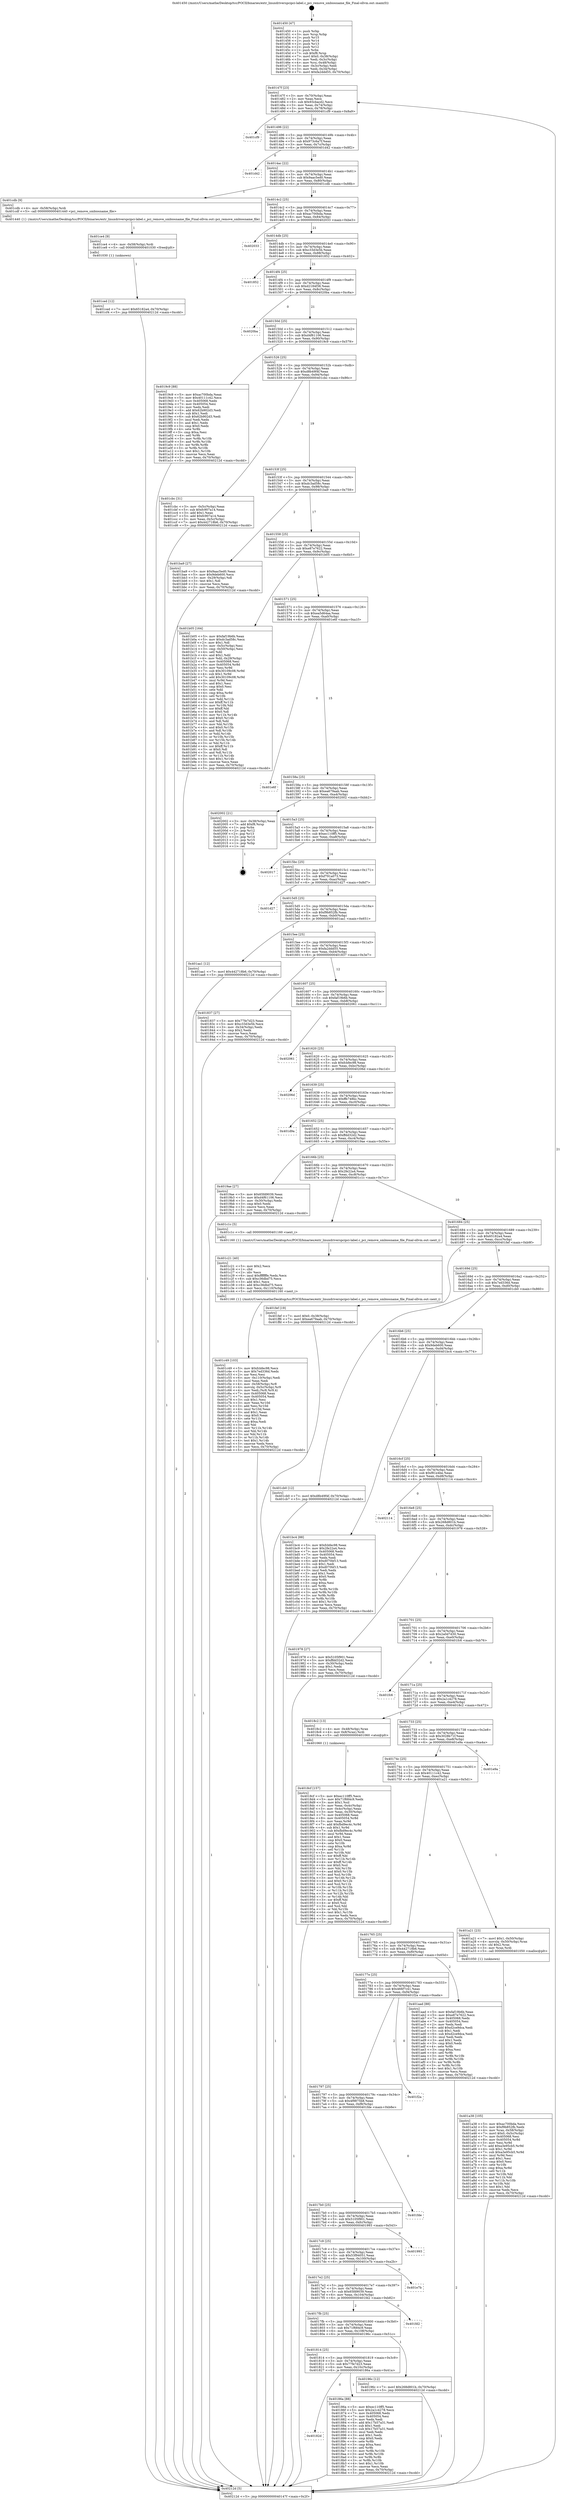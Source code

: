 digraph "0x401450" {
  label = "0x401450 (/mnt/c/Users/mathe/Desktop/tcc/POCII/binaries/extr_linuxdriverspcipci-label.c_pci_remove_smbiosname_file_Final-ollvm.out::main(0))"
  labelloc = "t"
  node[shape=record]

  Entry [label="",width=0.3,height=0.3,shape=circle,fillcolor=black,style=filled]
  "0x40147f" [label="{
     0x40147f [23]\l
     | [instrs]\l
     &nbsp;&nbsp;0x40147f \<+3\>: mov -0x70(%rbp),%eax\l
     &nbsp;&nbsp;0x401482 \<+2\>: mov %eax,%ecx\l
     &nbsp;&nbsp;0x401484 \<+6\>: sub $0x93cbacd2,%ecx\l
     &nbsp;&nbsp;0x40148a \<+3\>: mov %eax,-0x74(%rbp)\l
     &nbsp;&nbsp;0x40148d \<+3\>: mov %ecx,-0x78(%rbp)\l
     &nbsp;&nbsp;0x401490 \<+6\>: je 0000000000401cf9 \<main+0x8a9\>\l
  }"]
  "0x401cf9" [label="{
     0x401cf9\l
  }", style=dashed]
  "0x401496" [label="{
     0x401496 [22]\l
     | [instrs]\l
     &nbsp;&nbsp;0x401496 \<+5\>: jmp 000000000040149b \<main+0x4b\>\l
     &nbsp;&nbsp;0x40149b \<+3\>: mov -0x74(%rbp),%eax\l
     &nbsp;&nbsp;0x40149e \<+5\>: sub $0x973c6a7f,%eax\l
     &nbsp;&nbsp;0x4014a3 \<+3\>: mov %eax,-0x7c(%rbp)\l
     &nbsp;&nbsp;0x4014a6 \<+6\>: je 0000000000401d42 \<main+0x8f2\>\l
  }"]
  Exit [label="",width=0.3,height=0.3,shape=circle,fillcolor=black,style=filled,peripheries=2]
  "0x401d42" [label="{
     0x401d42\l
  }", style=dashed]
  "0x4014ac" [label="{
     0x4014ac [22]\l
     | [instrs]\l
     &nbsp;&nbsp;0x4014ac \<+5\>: jmp 00000000004014b1 \<main+0x61\>\l
     &nbsp;&nbsp;0x4014b1 \<+3\>: mov -0x74(%rbp),%eax\l
     &nbsp;&nbsp;0x4014b4 \<+5\>: sub $0x9aac5ed0,%eax\l
     &nbsp;&nbsp;0x4014b9 \<+3\>: mov %eax,-0x80(%rbp)\l
     &nbsp;&nbsp;0x4014bc \<+6\>: je 0000000000401cdb \<main+0x88b\>\l
  }"]
  "0x401ced" [label="{
     0x401ced [12]\l
     | [instrs]\l
     &nbsp;&nbsp;0x401ced \<+7\>: movl $0x65182a4,-0x70(%rbp)\l
     &nbsp;&nbsp;0x401cf4 \<+5\>: jmp 000000000040212d \<main+0xcdd\>\l
  }"]
  "0x401cdb" [label="{
     0x401cdb [9]\l
     | [instrs]\l
     &nbsp;&nbsp;0x401cdb \<+4\>: mov -0x58(%rbp),%rdi\l
     &nbsp;&nbsp;0x401cdf \<+5\>: call 0000000000401440 \<pci_remove_smbiosname_file\>\l
     | [calls]\l
     &nbsp;&nbsp;0x401440 \{1\} (/mnt/c/Users/mathe/Desktop/tcc/POCII/binaries/extr_linuxdriverspcipci-label.c_pci_remove_smbiosname_file_Final-ollvm.out::pci_remove_smbiosname_file)\l
  }"]
  "0x4014c2" [label="{
     0x4014c2 [25]\l
     | [instrs]\l
     &nbsp;&nbsp;0x4014c2 \<+5\>: jmp 00000000004014c7 \<main+0x77\>\l
     &nbsp;&nbsp;0x4014c7 \<+3\>: mov -0x74(%rbp),%eax\l
     &nbsp;&nbsp;0x4014ca \<+5\>: sub $0xac700bda,%eax\l
     &nbsp;&nbsp;0x4014cf \<+6\>: mov %eax,-0x84(%rbp)\l
     &nbsp;&nbsp;0x4014d5 \<+6\>: je 0000000000402033 \<main+0xbe3\>\l
  }"]
  "0x401ce4" [label="{
     0x401ce4 [9]\l
     | [instrs]\l
     &nbsp;&nbsp;0x401ce4 \<+4\>: mov -0x58(%rbp),%rdi\l
     &nbsp;&nbsp;0x401ce8 \<+5\>: call 0000000000401030 \<free@plt\>\l
     | [calls]\l
     &nbsp;&nbsp;0x401030 \{1\} (unknown)\l
  }"]
  "0x402033" [label="{
     0x402033\l
  }", style=dashed]
  "0x4014db" [label="{
     0x4014db [25]\l
     | [instrs]\l
     &nbsp;&nbsp;0x4014db \<+5\>: jmp 00000000004014e0 \<main+0x90\>\l
     &nbsp;&nbsp;0x4014e0 \<+3\>: mov -0x74(%rbp),%eax\l
     &nbsp;&nbsp;0x4014e3 \<+5\>: sub $0xc33d3e5b,%eax\l
     &nbsp;&nbsp;0x4014e8 \<+6\>: mov %eax,-0x88(%rbp)\l
     &nbsp;&nbsp;0x4014ee \<+6\>: je 0000000000401852 \<main+0x402\>\l
  }"]
  "0x401c49" [label="{
     0x401c49 [103]\l
     | [instrs]\l
     &nbsp;&nbsp;0x401c49 \<+5\>: mov $0xfcbfec98,%ecx\l
     &nbsp;&nbsp;0x401c4e \<+5\>: mov $0x7ed336d,%edx\l
     &nbsp;&nbsp;0x401c53 \<+2\>: xor %esi,%esi\l
     &nbsp;&nbsp;0x401c55 \<+6\>: mov -0x110(%rbp),%edi\l
     &nbsp;&nbsp;0x401c5b \<+3\>: imul %eax,%edi\l
     &nbsp;&nbsp;0x401c5e \<+4\>: mov -0x58(%rbp),%r8\l
     &nbsp;&nbsp;0x401c62 \<+4\>: movslq -0x5c(%rbp),%r9\l
     &nbsp;&nbsp;0x401c66 \<+4\>: mov %edi,(%r8,%r9,4)\l
     &nbsp;&nbsp;0x401c6a \<+7\>: mov 0x405068,%eax\l
     &nbsp;&nbsp;0x401c71 \<+7\>: mov 0x405054,%edi\l
     &nbsp;&nbsp;0x401c78 \<+3\>: sub $0x1,%esi\l
     &nbsp;&nbsp;0x401c7b \<+3\>: mov %eax,%r10d\l
     &nbsp;&nbsp;0x401c7e \<+3\>: add %esi,%r10d\l
     &nbsp;&nbsp;0x401c81 \<+4\>: imul %r10d,%eax\l
     &nbsp;&nbsp;0x401c85 \<+3\>: and $0x1,%eax\l
     &nbsp;&nbsp;0x401c88 \<+3\>: cmp $0x0,%eax\l
     &nbsp;&nbsp;0x401c8b \<+4\>: sete %r11b\l
     &nbsp;&nbsp;0x401c8f \<+3\>: cmp $0xa,%edi\l
     &nbsp;&nbsp;0x401c92 \<+3\>: setl %bl\l
     &nbsp;&nbsp;0x401c95 \<+3\>: mov %r11b,%r14b\l
     &nbsp;&nbsp;0x401c98 \<+3\>: and %bl,%r14b\l
     &nbsp;&nbsp;0x401c9b \<+3\>: xor %bl,%r11b\l
     &nbsp;&nbsp;0x401c9e \<+3\>: or %r11b,%r14b\l
     &nbsp;&nbsp;0x401ca1 \<+4\>: test $0x1,%r14b\l
     &nbsp;&nbsp;0x401ca5 \<+3\>: cmovne %edx,%ecx\l
     &nbsp;&nbsp;0x401ca8 \<+3\>: mov %ecx,-0x70(%rbp)\l
     &nbsp;&nbsp;0x401cab \<+5\>: jmp 000000000040212d \<main+0xcdd\>\l
  }"]
  "0x401852" [label="{
     0x401852\l
  }", style=dashed]
  "0x4014f4" [label="{
     0x4014f4 [25]\l
     | [instrs]\l
     &nbsp;&nbsp;0x4014f4 \<+5\>: jmp 00000000004014f9 \<main+0xa9\>\l
     &nbsp;&nbsp;0x4014f9 \<+3\>: mov -0x74(%rbp),%eax\l
     &nbsp;&nbsp;0x4014fc \<+5\>: sub $0xd2184f38,%eax\l
     &nbsp;&nbsp;0x401501 \<+6\>: mov %eax,-0x8c(%rbp)\l
     &nbsp;&nbsp;0x401507 \<+6\>: je 00000000004020ba \<main+0xc6a\>\l
  }"]
  "0x401c21" [label="{
     0x401c21 [40]\l
     | [instrs]\l
     &nbsp;&nbsp;0x401c21 \<+5\>: mov $0x2,%ecx\l
     &nbsp;&nbsp;0x401c26 \<+1\>: cltd\l
     &nbsp;&nbsp;0x401c27 \<+2\>: idiv %ecx\l
     &nbsp;&nbsp;0x401c29 \<+6\>: imul $0xfffffffe,%edx,%ecx\l
     &nbsp;&nbsp;0x401c2f \<+6\>: sub $0xc36dbd75,%ecx\l
     &nbsp;&nbsp;0x401c35 \<+3\>: add $0x1,%ecx\l
     &nbsp;&nbsp;0x401c38 \<+6\>: add $0xc36dbd75,%ecx\l
     &nbsp;&nbsp;0x401c3e \<+6\>: mov %ecx,-0x110(%rbp)\l
     &nbsp;&nbsp;0x401c44 \<+5\>: call 0000000000401160 \<next_i\>\l
     | [calls]\l
     &nbsp;&nbsp;0x401160 \{1\} (/mnt/c/Users/mathe/Desktop/tcc/POCII/binaries/extr_linuxdriverspcipci-label.c_pci_remove_smbiosname_file_Final-ollvm.out::next_i)\l
  }"]
  "0x4020ba" [label="{
     0x4020ba\l
  }", style=dashed]
  "0x40150d" [label="{
     0x40150d [25]\l
     | [instrs]\l
     &nbsp;&nbsp;0x40150d \<+5\>: jmp 0000000000401512 \<main+0xc2\>\l
     &nbsp;&nbsp;0x401512 \<+3\>: mov -0x74(%rbp),%eax\l
     &nbsp;&nbsp;0x401515 \<+5\>: sub $0xd4f61106,%eax\l
     &nbsp;&nbsp;0x40151a \<+6\>: mov %eax,-0x90(%rbp)\l
     &nbsp;&nbsp;0x401520 \<+6\>: je 00000000004019c9 \<main+0x579\>\l
  }"]
  "0x401a38" [label="{
     0x401a38 [105]\l
     | [instrs]\l
     &nbsp;&nbsp;0x401a38 \<+5\>: mov $0xac700bda,%ecx\l
     &nbsp;&nbsp;0x401a3d \<+5\>: mov $0xf9b852fb,%edx\l
     &nbsp;&nbsp;0x401a42 \<+4\>: mov %rax,-0x58(%rbp)\l
     &nbsp;&nbsp;0x401a46 \<+7\>: movl $0x0,-0x5c(%rbp)\l
     &nbsp;&nbsp;0x401a4d \<+7\>: mov 0x405068,%esi\l
     &nbsp;&nbsp;0x401a54 \<+8\>: mov 0x405054,%r8d\l
     &nbsp;&nbsp;0x401a5c \<+3\>: mov %esi,%r9d\l
     &nbsp;&nbsp;0x401a5f \<+7\>: add $0xa3e95cb5,%r9d\l
     &nbsp;&nbsp;0x401a66 \<+4\>: sub $0x1,%r9d\l
     &nbsp;&nbsp;0x401a6a \<+7\>: sub $0xa3e95cb5,%r9d\l
     &nbsp;&nbsp;0x401a71 \<+4\>: imul %r9d,%esi\l
     &nbsp;&nbsp;0x401a75 \<+3\>: and $0x1,%esi\l
     &nbsp;&nbsp;0x401a78 \<+3\>: cmp $0x0,%esi\l
     &nbsp;&nbsp;0x401a7b \<+4\>: sete %r10b\l
     &nbsp;&nbsp;0x401a7f \<+4\>: cmp $0xa,%r8d\l
     &nbsp;&nbsp;0x401a83 \<+4\>: setl %r11b\l
     &nbsp;&nbsp;0x401a87 \<+3\>: mov %r10b,%bl\l
     &nbsp;&nbsp;0x401a8a \<+3\>: and %r11b,%bl\l
     &nbsp;&nbsp;0x401a8d \<+3\>: xor %r11b,%r10b\l
     &nbsp;&nbsp;0x401a90 \<+3\>: or %r10b,%bl\l
     &nbsp;&nbsp;0x401a93 \<+3\>: test $0x1,%bl\l
     &nbsp;&nbsp;0x401a96 \<+3\>: cmovne %edx,%ecx\l
     &nbsp;&nbsp;0x401a99 \<+3\>: mov %ecx,-0x70(%rbp)\l
     &nbsp;&nbsp;0x401a9c \<+5\>: jmp 000000000040212d \<main+0xcdd\>\l
  }"]
  "0x4019c9" [label="{
     0x4019c9 [88]\l
     | [instrs]\l
     &nbsp;&nbsp;0x4019c9 \<+5\>: mov $0xac700bda,%eax\l
     &nbsp;&nbsp;0x4019ce \<+5\>: mov $0x40111c42,%ecx\l
     &nbsp;&nbsp;0x4019d3 \<+7\>: mov 0x405068,%edx\l
     &nbsp;&nbsp;0x4019da \<+7\>: mov 0x405054,%esi\l
     &nbsp;&nbsp;0x4019e1 \<+2\>: mov %edx,%edi\l
     &nbsp;&nbsp;0x4019e3 \<+6\>: add $0x62b902d3,%edi\l
     &nbsp;&nbsp;0x4019e9 \<+3\>: sub $0x1,%edi\l
     &nbsp;&nbsp;0x4019ec \<+6\>: sub $0x62b902d3,%edi\l
     &nbsp;&nbsp;0x4019f2 \<+3\>: imul %edi,%edx\l
     &nbsp;&nbsp;0x4019f5 \<+3\>: and $0x1,%edx\l
     &nbsp;&nbsp;0x4019f8 \<+3\>: cmp $0x0,%edx\l
     &nbsp;&nbsp;0x4019fb \<+4\>: sete %r8b\l
     &nbsp;&nbsp;0x4019ff \<+3\>: cmp $0xa,%esi\l
     &nbsp;&nbsp;0x401a02 \<+4\>: setl %r9b\l
     &nbsp;&nbsp;0x401a06 \<+3\>: mov %r8b,%r10b\l
     &nbsp;&nbsp;0x401a09 \<+3\>: and %r9b,%r10b\l
     &nbsp;&nbsp;0x401a0c \<+3\>: xor %r9b,%r8b\l
     &nbsp;&nbsp;0x401a0f \<+3\>: or %r8b,%r10b\l
     &nbsp;&nbsp;0x401a12 \<+4\>: test $0x1,%r10b\l
     &nbsp;&nbsp;0x401a16 \<+3\>: cmovne %ecx,%eax\l
     &nbsp;&nbsp;0x401a19 \<+3\>: mov %eax,-0x70(%rbp)\l
     &nbsp;&nbsp;0x401a1c \<+5\>: jmp 000000000040212d \<main+0xcdd\>\l
  }"]
  "0x401526" [label="{
     0x401526 [25]\l
     | [instrs]\l
     &nbsp;&nbsp;0x401526 \<+5\>: jmp 000000000040152b \<main+0xdb\>\l
     &nbsp;&nbsp;0x40152b \<+3\>: mov -0x74(%rbp),%eax\l
     &nbsp;&nbsp;0x40152e \<+5\>: sub $0xd8b49f4f,%eax\l
     &nbsp;&nbsp;0x401533 \<+6\>: mov %eax,-0x94(%rbp)\l
     &nbsp;&nbsp;0x401539 \<+6\>: je 0000000000401cbc \<main+0x86c\>\l
  }"]
  "0x4018cf" [label="{
     0x4018cf [157]\l
     | [instrs]\l
     &nbsp;&nbsp;0x4018cf \<+5\>: mov $0xec110ff5,%ecx\l
     &nbsp;&nbsp;0x4018d4 \<+5\>: mov $0x71f684c9,%edx\l
     &nbsp;&nbsp;0x4018d9 \<+3\>: mov $0x1,%sil\l
     &nbsp;&nbsp;0x4018dc \<+3\>: mov %eax,-0x4c(%rbp)\l
     &nbsp;&nbsp;0x4018df \<+3\>: mov -0x4c(%rbp),%eax\l
     &nbsp;&nbsp;0x4018e2 \<+3\>: mov %eax,-0x30(%rbp)\l
     &nbsp;&nbsp;0x4018e5 \<+7\>: mov 0x405068,%eax\l
     &nbsp;&nbsp;0x4018ec \<+8\>: mov 0x405054,%r8d\l
     &nbsp;&nbsp;0x4018f4 \<+3\>: mov %eax,%r9d\l
     &nbsp;&nbsp;0x4018f7 \<+7\>: add $0xfbd9ec4c,%r9d\l
     &nbsp;&nbsp;0x4018fe \<+4\>: sub $0x1,%r9d\l
     &nbsp;&nbsp;0x401902 \<+7\>: sub $0xfbd9ec4c,%r9d\l
     &nbsp;&nbsp;0x401909 \<+4\>: imul %r9d,%eax\l
     &nbsp;&nbsp;0x40190d \<+3\>: and $0x1,%eax\l
     &nbsp;&nbsp;0x401910 \<+3\>: cmp $0x0,%eax\l
     &nbsp;&nbsp;0x401913 \<+4\>: sete %r10b\l
     &nbsp;&nbsp;0x401917 \<+4\>: cmp $0xa,%r8d\l
     &nbsp;&nbsp;0x40191b \<+4\>: setl %r11b\l
     &nbsp;&nbsp;0x40191f \<+3\>: mov %r10b,%bl\l
     &nbsp;&nbsp;0x401922 \<+3\>: xor $0xff,%bl\l
     &nbsp;&nbsp;0x401925 \<+3\>: mov %r11b,%r14b\l
     &nbsp;&nbsp;0x401928 \<+4\>: xor $0xff,%r14b\l
     &nbsp;&nbsp;0x40192c \<+4\>: xor $0x0,%sil\l
     &nbsp;&nbsp;0x401930 \<+3\>: mov %bl,%r15b\l
     &nbsp;&nbsp;0x401933 \<+4\>: and $0x0,%r15b\l
     &nbsp;&nbsp;0x401937 \<+3\>: and %sil,%r10b\l
     &nbsp;&nbsp;0x40193a \<+3\>: mov %r14b,%r12b\l
     &nbsp;&nbsp;0x40193d \<+4\>: and $0x0,%r12b\l
     &nbsp;&nbsp;0x401941 \<+3\>: and %sil,%r11b\l
     &nbsp;&nbsp;0x401944 \<+3\>: or %r10b,%r15b\l
     &nbsp;&nbsp;0x401947 \<+3\>: or %r11b,%r12b\l
     &nbsp;&nbsp;0x40194a \<+3\>: xor %r12b,%r15b\l
     &nbsp;&nbsp;0x40194d \<+3\>: or %r14b,%bl\l
     &nbsp;&nbsp;0x401950 \<+3\>: xor $0xff,%bl\l
     &nbsp;&nbsp;0x401953 \<+4\>: or $0x0,%sil\l
     &nbsp;&nbsp;0x401957 \<+3\>: and %sil,%bl\l
     &nbsp;&nbsp;0x40195a \<+3\>: or %bl,%r15b\l
     &nbsp;&nbsp;0x40195d \<+4\>: test $0x1,%r15b\l
     &nbsp;&nbsp;0x401961 \<+3\>: cmovne %edx,%ecx\l
     &nbsp;&nbsp;0x401964 \<+3\>: mov %ecx,-0x70(%rbp)\l
     &nbsp;&nbsp;0x401967 \<+5\>: jmp 000000000040212d \<main+0xcdd\>\l
  }"]
  "0x401cbc" [label="{
     0x401cbc [31]\l
     | [instrs]\l
     &nbsp;&nbsp;0x401cbc \<+3\>: mov -0x5c(%rbp),%eax\l
     &nbsp;&nbsp;0x401cbf \<+5\>: sub $0xfc907a14,%eax\l
     &nbsp;&nbsp;0x401cc4 \<+3\>: add $0x1,%eax\l
     &nbsp;&nbsp;0x401cc7 \<+5\>: add $0xfc907a14,%eax\l
     &nbsp;&nbsp;0x401ccc \<+3\>: mov %eax,-0x5c(%rbp)\l
     &nbsp;&nbsp;0x401ccf \<+7\>: movl $0x442718b6,-0x70(%rbp)\l
     &nbsp;&nbsp;0x401cd6 \<+5\>: jmp 000000000040212d \<main+0xcdd\>\l
  }"]
  "0x40153f" [label="{
     0x40153f [25]\l
     | [instrs]\l
     &nbsp;&nbsp;0x40153f \<+5\>: jmp 0000000000401544 \<main+0xf4\>\l
     &nbsp;&nbsp;0x401544 \<+3\>: mov -0x74(%rbp),%eax\l
     &nbsp;&nbsp;0x401547 \<+5\>: sub $0xdc3ad58c,%eax\l
     &nbsp;&nbsp;0x40154c \<+6\>: mov %eax,-0x98(%rbp)\l
     &nbsp;&nbsp;0x401552 \<+6\>: je 0000000000401ba9 \<main+0x759\>\l
  }"]
  "0x40182d" [label="{
     0x40182d\l
  }", style=dashed]
  "0x401ba9" [label="{
     0x401ba9 [27]\l
     | [instrs]\l
     &nbsp;&nbsp;0x401ba9 \<+5\>: mov $0x9aac5ed0,%eax\l
     &nbsp;&nbsp;0x401bae \<+5\>: mov $0x9deb600,%ecx\l
     &nbsp;&nbsp;0x401bb3 \<+3\>: mov -0x29(%rbp),%dl\l
     &nbsp;&nbsp;0x401bb6 \<+3\>: test $0x1,%dl\l
     &nbsp;&nbsp;0x401bb9 \<+3\>: cmovne %ecx,%eax\l
     &nbsp;&nbsp;0x401bbc \<+3\>: mov %eax,-0x70(%rbp)\l
     &nbsp;&nbsp;0x401bbf \<+5\>: jmp 000000000040212d \<main+0xcdd\>\l
  }"]
  "0x401558" [label="{
     0x401558 [25]\l
     | [instrs]\l
     &nbsp;&nbsp;0x401558 \<+5\>: jmp 000000000040155d \<main+0x10d\>\l
     &nbsp;&nbsp;0x40155d \<+3\>: mov -0x74(%rbp),%eax\l
     &nbsp;&nbsp;0x401560 \<+5\>: sub $0xe87e7622,%eax\l
     &nbsp;&nbsp;0x401565 \<+6\>: mov %eax,-0x9c(%rbp)\l
     &nbsp;&nbsp;0x40156b \<+6\>: je 0000000000401b05 \<main+0x6b5\>\l
  }"]
  "0x40186a" [label="{
     0x40186a [88]\l
     | [instrs]\l
     &nbsp;&nbsp;0x40186a \<+5\>: mov $0xec110ff5,%eax\l
     &nbsp;&nbsp;0x40186f \<+5\>: mov $0x2a1c4278,%ecx\l
     &nbsp;&nbsp;0x401874 \<+7\>: mov 0x405068,%edx\l
     &nbsp;&nbsp;0x40187b \<+7\>: mov 0x405054,%esi\l
     &nbsp;&nbsp;0x401882 \<+2\>: mov %edx,%edi\l
     &nbsp;&nbsp;0x401884 \<+6\>: add $0x17b57a31,%edi\l
     &nbsp;&nbsp;0x40188a \<+3\>: sub $0x1,%edi\l
     &nbsp;&nbsp;0x40188d \<+6\>: sub $0x17b57a31,%edi\l
     &nbsp;&nbsp;0x401893 \<+3\>: imul %edi,%edx\l
     &nbsp;&nbsp;0x401896 \<+3\>: and $0x1,%edx\l
     &nbsp;&nbsp;0x401899 \<+3\>: cmp $0x0,%edx\l
     &nbsp;&nbsp;0x40189c \<+4\>: sete %r8b\l
     &nbsp;&nbsp;0x4018a0 \<+3\>: cmp $0xa,%esi\l
     &nbsp;&nbsp;0x4018a3 \<+4\>: setl %r9b\l
     &nbsp;&nbsp;0x4018a7 \<+3\>: mov %r8b,%r10b\l
     &nbsp;&nbsp;0x4018aa \<+3\>: and %r9b,%r10b\l
     &nbsp;&nbsp;0x4018ad \<+3\>: xor %r9b,%r8b\l
     &nbsp;&nbsp;0x4018b0 \<+3\>: or %r8b,%r10b\l
     &nbsp;&nbsp;0x4018b3 \<+4\>: test $0x1,%r10b\l
     &nbsp;&nbsp;0x4018b7 \<+3\>: cmovne %ecx,%eax\l
     &nbsp;&nbsp;0x4018ba \<+3\>: mov %eax,-0x70(%rbp)\l
     &nbsp;&nbsp;0x4018bd \<+5\>: jmp 000000000040212d \<main+0xcdd\>\l
  }"]
  "0x401b05" [label="{
     0x401b05 [164]\l
     | [instrs]\l
     &nbsp;&nbsp;0x401b05 \<+5\>: mov $0xfaf19b6b,%eax\l
     &nbsp;&nbsp;0x401b0a \<+5\>: mov $0xdc3ad58c,%ecx\l
     &nbsp;&nbsp;0x401b0f \<+2\>: mov $0x1,%dl\l
     &nbsp;&nbsp;0x401b11 \<+3\>: mov -0x5c(%rbp),%esi\l
     &nbsp;&nbsp;0x401b14 \<+3\>: cmp -0x50(%rbp),%esi\l
     &nbsp;&nbsp;0x401b17 \<+4\>: setl %dil\l
     &nbsp;&nbsp;0x401b1b \<+4\>: and $0x1,%dil\l
     &nbsp;&nbsp;0x401b1f \<+4\>: mov %dil,-0x29(%rbp)\l
     &nbsp;&nbsp;0x401b23 \<+7\>: mov 0x405068,%esi\l
     &nbsp;&nbsp;0x401b2a \<+8\>: mov 0x405054,%r8d\l
     &nbsp;&nbsp;0x401b32 \<+3\>: mov %esi,%r9d\l
     &nbsp;&nbsp;0x401b35 \<+7\>: sub $0x30109c08,%r9d\l
     &nbsp;&nbsp;0x401b3c \<+4\>: sub $0x1,%r9d\l
     &nbsp;&nbsp;0x401b40 \<+7\>: add $0x30109c08,%r9d\l
     &nbsp;&nbsp;0x401b47 \<+4\>: imul %r9d,%esi\l
     &nbsp;&nbsp;0x401b4b \<+3\>: and $0x1,%esi\l
     &nbsp;&nbsp;0x401b4e \<+3\>: cmp $0x0,%esi\l
     &nbsp;&nbsp;0x401b51 \<+4\>: sete %dil\l
     &nbsp;&nbsp;0x401b55 \<+4\>: cmp $0xa,%r8d\l
     &nbsp;&nbsp;0x401b59 \<+4\>: setl %r10b\l
     &nbsp;&nbsp;0x401b5d \<+3\>: mov %dil,%r11b\l
     &nbsp;&nbsp;0x401b60 \<+4\>: xor $0xff,%r11b\l
     &nbsp;&nbsp;0x401b64 \<+3\>: mov %r10b,%bl\l
     &nbsp;&nbsp;0x401b67 \<+3\>: xor $0xff,%bl\l
     &nbsp;&nbsp;0x401b6a \<+3\>: xor $0x0,%dl\l
     &nbsp;&nbsp;0x401b6d \<+3\>: mov %r11b,%r14b\l
     &nbsp;&nbsp;0x401b70 \<+4\>: and $0x0,%r14b\l
     &nbsp;&nbsp;0x401b74 \<+3\>: and %dl,%dil\l
     &nbsp;&nbsp;0x401b77 \<+3\>: mov %bl,%r15b\l
     &nbsp;&nbsp;0x401b7a \<+4\>: and $0x0,%r15b\l
     &nbsp;&nbsp;0x401b7e \<+3\>: and %dl,%r10b\l
     &nbsp;&nbsp;0x401b81 \<+3\>: or %dil,%r14b\l
     &nbsp;&nbsp;0x401b84 \<+3\>: or %r10b,%r15b\l
     &nbsp;&nbsp;0x401b87 \<+3\>: xor %r15b,%r14b\l
     &nbsp;&nbsp;0x401b8a \<+3\>: or %bl,%r11b\l
     &nbsp;&nbsp;0x401b8d \<+4\>: xor $0xff,%r11b\l
     &nbsp;&nbsp;0x401b91 \<+3\>: or $0x0,%dl\l
     &nbsp;&nbsp;0x401b94 \<+3\>: and %dl,%r11b\l
     &nbsp;&nbsp;0x401b97 \<+3\>: or %r11b,%r14b\l
     &nbsp;&nbsp;0x401b9a \<+4\>: test $0x1,%r14b\l
     &nbsp;&nbsp;0x401b9e \<+3\>: cmovne %ecx,%eax\l
     &nbsp;&nbsp;0x401ba1 \<+3\>: mov %eax,-0x70(%rbp)\l
     &nbsp;&nbsp;0x401ba4 \<+5\>: jmp 000000000040212d \<main+0xcdd\>\l
  }"]
  "0x401571" [label="{
     0x401571 [25]\l
     | [instrs]\l
     &nbsp;&nbsp;0x401571 \<+5\>: jmp 0000000000401576 \<main+0x126\>\l
     &nbsp;&nbsp;0x401576 \<+3\>: mov -0x74(%rbp),%eax\l
     &nbsp;&nbsp;0x401579 \<+5\>: sub $0xea5d64aa,%eax\l
     &nbsp;&nbsp;0x40157e \<+6\>: mov %eax,-0xa0(%rbp)\l
     &nbsp;&nbsp;0x401584 \<+6\>: je 0000000000401e6f \<main+0xa1f\>\l
  }"]
  "0x401814" [label="{
     0x401814 [25]\l
     | [instrs]\l
     &nbsp;&nbsp;0x401814 \<+5\>: jmp 0000000000401819 \<main+0x3c9\>\l
     &nbsp;&nbsp;0x401819 \<+3\>: mov -0x74(%rbp),%eax\l
     &nbsp;&nbsp;0x40181c \<+5\>: sub $0x77fe7d23,%eax\l
     &nbsp;&nbsp;0x401821 \<+6\>: mov %eax,-0x10c(%rbp)\l
     &nbsp;&nbsp;0x401827 \<+6\>: je 000000000040186a \<main+0x41a\>\l
  }"]
  "0x401e6f" [label="{
     0x401e6f\l
  }", style=dashed]
  "0x40158a" [label="{
     0x40158a [25]\l
     | [instrs]\l
     &nbsp;&nbsp;0x40158a \<+5\>: jmp 000000000040158f \<main+0x13f\>\l
     &nbsp;&nbsp;0x40158f \<+3\>: mov -0x74(%rbp),%eax\l
     &nbsp;&nbsp;0x401592 \<+5\>: sub $0xea679aab,%eax\l
     &nbsp;&nbsp;0x401597 \<+6\>: mov %eax,-0xa4(%rbp)\l
     &nbsp;&nbsp;0x40159d \<+6\>: je 0000000000402002 \<main+0xbb2\>\l
  }"]
  "0x40196c" [label="{
     0x40196c [12]\l
     | [instrs]\l
     &nbsp;&nbsp;0x40196c \<+7\>: movl $0x268d801b,-0x70(%rbp)\l
     &nbsp;&nbsp;0x401973 \<+5\>: jmp 000000000040212d \<main+0xcdd\>\l
  }"]
  "0x402002" [label="{
     0x402002 [21]\l
     | [instrs]\l
     &nbsp;&nbsp;0x402002 \<+3\>: mov -0x38(%rbp),%eax\l
     &nbsp;&nbsp;0x402005 \<+7\>: add $0xf8,%rsp\l
     &nbsp;&nbsp;0x40200c \<+1\>: pop %rbx\l
     &nbsp;&nbsp;0x40200d \<+2\>: pop %r12\l
     &nbsp;&nbsp;0x40200f \<+2\>: pop %r13\l
     &nbsp;&nbsp;0x402011 \<+2\>: pop %r14\l
     &nbsp;&nbsp;0x402013 \<+2\>: pop %r15\l
     &nbsp;&nbsp;0x402015 \<+1\>: pop %rbp\l
     &nbsp;&nbsp;0x402016 \<+1\>: ret\l
  }"]
  "0x4015a3" [label="{
     0x4015a3 [25]\l
     | [instrs]\l
     &nbsp;&nbsp;0x4015a3 \<+5\>: jmp 00000000004015a8 \<main+0x158\>\l
     &nbsp;&nbsp;0x4015a8 \<+3\>: mov -0x74(%rbp),%eax\l
     &nbsp;&nbsp;0x4015ab \<+5\>: sub $0xec110ff5,%eax\l
     &nbsp;&nbsp;0x4015b0 \<+6\>: mov %eax,-0xa8(%rbp)\l
     &nbsp;&nbsp;0x4015b6 \<+6\>: je 0000000000402017 \<main+0xbc7\>\l
  }"]
  "0x4017fb" [label="{
     0x4017fb [25]\l
     | [instrs]\l
     &nbsp;&nbsp;0x4017fb \<+5\>: jmp 0000000000401800 \<main+0x3b0\>\l
     &nbsp;&nbsp;0x401800 \<+3\>: mov -0x74(%rbp),%eax\l
     &nbsp;&nbsp;0x401803 \<+5\>: sub $0x71f684c9,%eax\l
     &nbsp;&nbsp;0x401808 \<+6\>: mov %eax,-0x108(%rbp)\l
     &nbsp;&nbsp;0x40180e \<+6\>: je 000000000040196c \<main+0x51c\>\l
  }"]
  "0x402017" [label="{
     0x402017\l
  }", style=dashed]
  "0x4015bc" [label="{
     0x4015bc [25]\l
     | [instrs]\l
     &nbsp;&nbsp;0x4015bc \<+5\>: jmp 00000000004015c1 \<main+0x171\>\l
     &nbsp;&nbsp;0x4015c1 \<+3\>: mov -0x74(%rbp),%eax\l
     &nbsp;&nbsp;0x4015c4 \<+5\>: sub $0xf791a073,%eax\l
     &nbsp;&nbsp;0x4015c9 \<+6\>: mov %eax,-0xac(%rbp)\l
     &nbsp;&nbsp;0x4015cf \<+6\>: je 0000000000401d27 \<main+0x8d7\>\l
  }"]
  "0x401fd2" [label="{
     0x401fd2\l
  }", style=dashed]
  "0x401d27" [label="{
     0x401d27\l
  }", style=dashed]
  "0x4015d5" [label="{
     0x4015d5 [25]\l
     | [instrs]\l
     &nbsp;&nbsp;0x4015d5 \<+5\>: jmp 00000000004015da \<main+0x18a\>\l
     &nbsp;&nbsp;0x4015da \<+3\>: mov -0x74(%rbp),%eax\l
     &nbsp;&nbsp;0x4015dd \<+5\>: sub $0xf9b852fb,%eax\l
     &nbsp;&nbsp;0x4015e2 \<+6\>: mov %eax,-0xb0(%rbp)\l
     &nbsp;&nbsp;0x4015e8 \<+6\>: je 0000000000401aa1 \<main+0x651\>\l
  }"]
  "0x4017e2" [label="{
     0x4017e2 [25]\l
     | [instrs]\l
     &nbsp;&nbsp;0x4017e2 \<+5\>: jmp 00000000004017e7 \<main+0x397\>\l
     &nbsp;&nbsp;0x4017e7 \<+3\>: mov -0x74(%rbp),%eax\l
     &nbsp;&nbsp;0x4017ea \<+5\>: sub $0x65fd9039,%eax\l
     &nbsp;&nbsp;0x4017ef \<+6\>: mov %eax,-0x104(%rbp)\l
     &nbsp;&nbsp;0x4017f5 \<+6\>: je 0000000000401fd2 \<main+0xb82\>\l
  }"]
  "0x401aa1" [label="{
     0x401aa1 [12]\l
     | [instrs]\l
     &nbsp;&nbsp;0x401aa1 \<+7\>: movl $0x442718b6,-0x70(%rbp)\l
     &nbsp;&nbsp;0x401aa8 \<+5\>: jmp 000000000040212d \<main+0xcdd\>\l
  }"]
  "0x4015ee" [label="{
     0x4015ee [25]\l
     | [instrs]\l
     &nbsp;&nbsp;0x4015ee \<+5\>: jmp 00000000004015f3 \<main+0x1a3\>\l
     &nbsp;&nbsp;0x4015f3 \<+3\>: mov -0x74(%rbp),%eax\l
     &nbsp;&nbsp;0x4015f6 \<+5\>: sub $0xfa2ddd55,%eax\l
     &nbsp;&nbsp;0x4015fb \<+6\>: mov %eax,-0xb4(%rbp)\l
     &nbsp;&nbsp;0x401601 \<+6\>: je 0000000000401837 \<main+0x3e7\>\l
  }"]
  "0x401e7b" [label="{
     0x401e7b\l
  }", style=dashed]
  "0x401837" [label="{
     0x401837 [27]\l
     | [instrs]\l
     &nbsp;&nbsp;0x401837 \<+5\>: mov $0x77fe7d23,%eax\l
     &nbsp;&nbsp;0x40183c \<+5\>: mov $0xc33d3e5b,%ecx\l
     &nbsp;&nbsp;0x401841 \<+3\>: mov -0x34(%rbp),%edx\l
     &nbsp;&nbsp;0x401844 \<+3\>: cmp $0x2,%edx\l
     &nbsp;&nbsp;0x401847 \<+3\>: cmovne %ecx,%eax\l
     &nbsp;&nbsp;0x40184a \<+3\>: mov %eax,-0x70(%rbp)\l
     &nbsp;&nbsp;0x40184d \<+5\>: jmp 000000000040212d \<main+0xcdd\>\l
  }"]
  "0x401607" [label="{
     0x401607 [25]\l
     | [instrs]\l
     &nbsp;&nbsp;0x401607 \<+5\>: jmp 000000000040160c \<main+0x1bc\>\l
     &nbsp;&nbsp;0x40160c \<+3\>: mov -0x74(%rbp),%eax\l
     &nbsp;&nbsp;0x40160f \<+5\>: sub $0xfaf19b6b,%eax\l
     &nbsp;&nbsp;0x401614 \<+6\>: mov %eax,-0xb8(%rbp)\l
     &nbsp;&nbsp;0x40161a \<+6\>: je 0000000000402061 \<main+0xc11\>\l
  }"]
  "0x40212d" [label="{
     0x40212d [5]\l
     | [instrs]\l
     &nbsp;&nbsp;0x40212d \<+5\>: jmp 000000000040147f \<main+0x2f\>\l
  }"]
  "0x401450" [label="{
     0x401450 [47]\l
     | [instrs]\l
     &nbsp;&nbsp;0x401450 \<+1\>: push %rbp\l
     &nbsp;&nbsp;0x401451 \<+3\>: mov %rsp,%rbp\l
     &nbsp;&nbsp;0x401454 \<+2\>: push %r15\l
     &nbsp;&nbsp;0x401456 \<+2\>: push %r14\l
     &nbsp;&nbsp;0x401458 \<+2\>: push %r13\l
     &nbsp;&nbsp;0x40145a \<+2\>: push %r12\l
     &nbsp;&nbsp;0x40145c \<+1\>: push %rbx\l
     &nbsp;&nbsp;0x40145d \<+7\>: sub $0xf8,%rsp\l
     &nbsp;&nbsp;0x401464 \<+7\>: movl $0x0,-0x38(%rbp)\l
     &nbsp;&nbsp;0x40146b \<+3\>: mov %edi,-0x3c(%rbp)\l
     &nbsp;&nbsp;0x40146e \<+4\>: mov %rsi,-0x48(%rbp)\l
     &nbsp;&nbsp;0x401472 \<+3\>: mov -0x3c(%rbp),%edi\l
     &nbsp;&nbsp;0x401475 \<+3\>: mov %edi,-0x34(%rbp)\l
     &nbsp;&nbsp;0x401478 \<+7\>: movl $0xfa2ddd55,-0x70(%rbp)\l
  }"]
  "0x4017c9" [label="{
     0x4017c9 [25]\l
     | [instrs]\l
     &nbsp;&nbsp;0x4017c9 \<+5\>: jmp 00000000004017ce \<main+0x37e\>\l
     &nbsp;&nbsp;0x4017ce \<+3\>: mov -0x74(%rbp),%eax\l
     &nbsp;&nbsp;0x4017d1 \<+5\>: sub $0x53f94051,%eax\l
     &nbsp;&nbsp;0x4017d6 \<+6\>: mov %eax,-0x100(%rbp)\l
     &nbsp;&nbsp;0x4017dc \<+6\>: je 0000000000401e7b \<main+0xa2b\>\l
  }"]
  "0x402061" [label="{
     0x402061\l
  }", style=dashed]
  "0x401620" [label="{
     0x401620 [25]\l
     | [instrs]\l
     &nbsp;&nbsp;0x401620 \<+5\>: jmp 0000000000401625 \<main+0x1d5\>\l
     &nbsp;&nbsp;0x401625 \<+3\>: mov -0x74(%rbp),%eax\l
     &nbsp;&nbsp;0x401628 \<+5\>: sub $0xfcbfec98,%eax\l
     &nbsp;&nbsp;0x40162d \<+6\>: mov %eax,-0xbc(%rbp)\l
     &nbsp;&nbsp;0x401633 \<+6\>: je 000000000040206d \<main+0xc1d\>\l
  }"]
  "0x401993" [label="{
     0x401993\l
  }", style=dashed]
  "0x40206d" [label="{
     0x40206d\l
  }", style=dashed]
  "0x401639" [label="{
     0x401639 [25]\l
     | [instrs]\l
     &nbsp;&nbsp;0x401639 \<+5\>: jmp 000000000040163e \<main+0x1ee\>\l
     &nbsp;&nbsp;0x40163e \<+3\>: mov -0x74(%rbp),%eax\l
     &nbsp;&nbsp;0x401641 \<+5\>: sub $0xffb748bc,%eax\l
     &nbsp;&nbsp;0x401646 \<+6\>: mov %eax,-0xc0(%rbp)\l
     &nbsp;&nbsp;0x40164c \<+6\>: je 0000000000401d9a \<main+0x94a\>\l
  }"]
  "0x4017b0" [label="{
     0x4017b0 [25]\l
     | [instrs]\l
     &nbsp;&nbsp;0x4017b0 \<+5\>: jmp 00000000004017b5 \<main+0x365\>\l
     &nbsp;&nbsp;0x4017b5 \<+3\>: mov -0x74(%rbp),%eax\l
     &nbsp;&nbsp;0x4017b8 \<+5\>: sub $0x5105f901,%eax\l
     &nbsp;&nbsp;0x4017bd \<+6\>: mov %eax,-0xfc(%rbp)\l
     &nbsp;&nbsp;0x4017c3 \<+6\>: je 0000000000401993 \<main+0x543\>\l
  }"]
  "0x401d9a" [label="{
     0x401d9a\l
  }", style=dashed]
  "0x401652" [label="{
     0x401652 [25]\l
     | [instrs]\l
     &nbsp;&nbsp;0x401652 \<+5\>: jmp 0000000000401657 \<main+0x207\>\l
     &nbsp;&nbsp;0x401657 \<+3\>: mov -0x74(%rbp),%eax\l
     &nbsp;&nbsp;0x40165a \<+5\>: sub $0xffdd32d2,%eax\l
     &nbsp;&nbsp;0x40165f \<+6\>: mov %eax,-0xc4(%rbp)\l
     &nbsp;&nbsp;0x401665 \<+6\>: je 00000000004019ae \<main+0x55e\>\l
  }"]
  "0x401fde" [label="{
     0x401fde\l
  }", style=dashed]
  "0x4019ae" [label="{
     0x4019ae [27]\l
     | [instrs]\l
     &nbsp;&nbsp;0x4019ae \<+5\>: mov $0x65fd9039,%eax\l
     &nbsp;&nbsp;0x4019b3 \<+5\>: mov $0xd4f61106,%ecx\l
     &nbsp;&nbsp;0x4019b8 \<+3\>: mov -0x30(%rbp),%edx\l
     &nbsp;&nbsp;0x4019bb \<+3\>: cmp $0x0,%edx\l
     &nbsp;&nbsp;0x4019be \<+3\>: cmove %ecx,%eax\l
     &nbsp;&nbsp;0x4019c1 \<+3\>: mov %eax,-0x70(%rbp)\l
     &nbsp;&nbsp;0x4019c4 \<+5\>: jmp 000000000040212d \<main+0xcdd\>\l
  }"]
  "0x40166b" [label="{
     0x40166b [25]\l
     | [instrs]\l
     &nbsp;&nbsp;0x40166b \<+5\>: jmp 0000000000401670 \<main+0x220\>\l
     &nbsp;&nbsp;0x401670 \<+3\>: mov -0x74(%rbp),%eax\l
     &nbsp;&nbsp;0x401673 \<+5\>: sub $0x2fe22a4,%eax\l
     &nbsp;&nbsp;0x401678 \<+6\>: mov %eax,-0xc8(%rbp)\l
     &nbsp;&nbsp;0x40167e \<+6\>: je 0000000000401c1c \<main+0x7cc\>\l
  }"]
  "0x401797" [label="{
     0x401797 [25]\l
     | [instrs]\l
     &nbsp;&nbsp;0x401797 \<+5\>: jmp 000000000040179c \<main+0x34c\>\l
     &nbsp;&nbsp;0x40179c \<+3\>: mov -0x74(%rbp),%eax\l
     &nbsp;&nbsp;0x40179f \<+5\>: sub $0x4f9875b8,%eax\l
     &nbsp;&nbsp;0x4017a4 \<+6\>: mov %eax,-0xf8(%rbp)\l
     &nbsp;&nbsp;0x4017aa \<+6\>: je 0000000000401fde \<main+0xb8e\>\l
  }"]
  "0x401c1c" [label="{
     0x401c1c [5]\l
     | [instrs]\l
     &nbsp;&nbsp;0x401c1c \<+5\>: call 0000000000401160 \<next_i\>\l
     | [calls]\l
     &nbsp;&nbsp;0x401160 \{1\} (/mnt/c/Users/mathe/Desktop/tcc/POCII/binaries/extr_linuxdriverspcipci-label.c_pci_remove_smbiosname_file_Final-ollvm.out::next_i)\l
  }"]
  "0x401684" [label="{
     0x401684 [25]\l
     | [instrs]\l
     &nbsp;&nbsp;0x401684 \<+5\>: jmp 0000000000401689 \<main+0x239\>\l
     &nbsp;&nbsp;0x401689 \<+3\>: mov -0x74(%rbp),%eax\l
     &nbsp;&nbsp;0x40168c \<+5\>: sub $0x65182a4,%eax\l
     &nbsp;&nbsp;0x401691 \<+6\>: mov %eax,-0xcc(%rbp)\l
     &nbsp;&nbsp;0x401697 \<+6\>: je 0000000000401fef \<main+0xb9f\>\l
  }"]
  "0x401f2a" [label="{
     0x401f2a\l
  }", style=dashed]
  "0x401fef" [label="{
     0x401fef [19]\l
     | [instrs]\l
     &nbsp;&nbsp;0x401fef \<+7\>: movl $0x0,-0x38(%rbp)\l
     &nbsp;&nbsp;0x401ff6 \<+7\>: movl $0xea679aab,-0x70(%rbp)\l
     &nbsp;&nbsp;0x401ffd \<+5\>: jmp 000000000040212d \<main+0xcdd\>\l
  }"]
  "0x40169d" [label="{
     0x40169d [25]\l
     | [instrs]\l
     &nbsp;&nbsp;0x40169d \<+5\>: jmp 00000000004016a2 \<main+0x252\>\l
     &nbsp;&nbsp;0x4016a2 \<+3\>: mov -0x74(%rbp),%eax\l
     &nbsp;&nbsp;0x4016a5 \<+5\>: sub $0x7ed336d,%eax\l
     &nbsp;&nbsp;0x4016aa \<+6\>: mov %eax,-0xd0(%rbp)\l
     &nbsp;&nbsp;0x4016b0 \<+6\>: je 0000000000401cb0 \<main+0x860\>\l
  }"]
  "0x40177e" [label="{
     0x40177e [25]\l
     | [instrs]\l
     &nbsp;&nbsp;0x40177e \<+5\>: jmp 0000000000401783 \<main+0x333\>\l
     &nbsp;&nbsp;0x401783 \<+3\>: mov -0x74(%rbp),%eax\l
     &nbsp;&nbsp;0x401786 \<+5\>: sub $0x466f7c41,%eax\l
     &nbsp;&nbsp;0x40178b \<+6\>: mov %eax,-0xf4(%rbp)\l
     &nbsp;&nbsp;0x401791 \<+6\>: je 0000000000401f2a \<main+0xada\>\l
  }"]
  "0x401cb0" [label="{
     0x401cb0 [12]\l
     | [instrs]\l
     &nbsp;&nbsp;0x401cb0 \<+7\>: movl $0xd8b49f4f,-0x70(%rbp)\l
     &nbsp;&nbsp;0x401cb7 \<+5\>: jmp 000000000040212d \<main+0xcdd\>\l
  }"]
  "0x4016b6" [label="{
     0x4016b6 [25]\l
     | [instrs]\l
     &nbsp;&nbsp;0x4016b6 \<+5\>: jmp 00000000004016bb \<main+0x26b\>\l
     &nbsp;&nbsp;0x4016bb \<+3\>: mov -0x74(%rbp),%eax\l
     &nbsp;&nbsp;0x4016be \<+5\>: sub $0x9deb600,%eax\l
     &nbsp;&nbsp;0x4016c3 \<+6\>: mov %eax,-0xd4(%rbp)\l
     &nbsp;&nbsp;0x4016c9 \<+6\>: je 0000000000401bc4 \<main+0x774\>\l
  }"]
  "0x401aad" [label="{
     0x401aad [88]\l
     | [instrs]\l
     &nbsp;&nbsp;0x401aad \<+5\>: mov $0xfaf19b6b,%eax\l
     &nbsp;&nbsp;0x401ab2 \<+5\>: mov $0xe87e7622,%ecx\l
     &nbsp;&nbsp;0x401ab7 \<+7\>: mov 0x405068,%edx\l
     &nbsp;&nbsp;0x401abe \<+7\>: mov 0x405054,%esi\l
     &nbsp;&nbsp;0x401ac5 \<+2\>: mov %edx,%edi\l
     &nbsp;&nbsp;0x401ac7 \<+6\>: add $0xd2ce9dca,%edi\l
     &nbsp;&nbsp;0x401acd \<+3\>: sub $0x1,%edi\l
     &nbsp;&nbsp;0x401ad0 \<+6\>: sub $0xd2ce9dca,%edi\l
     &nbsp;&nbsp;0x401ad6 \<+3\>: imul %edi,%edx\l
     &nbsp;&nbsp;0x401ad9 \<+3\>: and $0x1,%edx\l
     &nbsp;&nbsp;0x401adc \<+3\>: cmp $0x0,%edx\l
     &nbsp;&nbsp;0x401adf \<+4\>: sete %r8b\l
     &nbsp;&nbsp;0x401ae3 \<+3\>: cmp $0xa,%esi\l
     &nbsp;&nbsp;0x401ae6 \<+4\>: setl %r9b\l
     &nbsp;&nbsp;0x401aea \<+3\>: mov %r8b,%r10b\l
     &nbsp;&nbsp;0x401aed \<+3\>: and %r9b,%r10b\l
     &nbsp;&nbsp;0x401af0 \<+3\>: xor %r9b,%r8b\l
     &nbsp;&nbsp;0x401af3 \<+3\>: or %r8b,%r10b\l
     &nbsp;&nbsp;0x401af6 \<+4\>: test $0x1,%r10b\l
     &nbsp;&nbsp;0x401afa \<+3\>: cmovne %ecx,%eax\l
     &nbsp;&nbsp;0x401afd \<+3\>: mov %eax,-0x70(%rbp)\l
     &nbsp;&nbsp;0x401b00 \<+5\>: jmp 000000000040212d \<main+0xcdd\>\l
  }"]
  "0x401bc4" [label="{
     0x401bc4 [88]\l
     | [instrs]\l
     &nbsp;&nbsp;0x401bc4 \<+5\>: mov $0xfcbfec98,%eax\l
     &nbsp;&nbsp;0x401bc9 \<+5\>: mov $0x2fe22a4,%ecx\l
     &nbsp;&nbsp;0x401bce \<+7\>: mov 0x405068,%edx\l
     &nbsp;&nbsp;0x401bd5 \<+7\>: mov 0x405054,%esi\l
     &nbsp;&nbsp;0x401bdc \<+2\>: mov %edx,%edi\l
     &nbsp;&nbsp;0x401bde \<+6\>: add $0xd070bf13,%edi\l
     &nbsp;&nbsp;0x401be4 \<+3\>: sub $0x1,%edi\l
     &nbsp;&nbsp;0x401be7 \<+6\>: sub $0xd070bf13,%edi\l
     &nbsp;&nbsp;0x401bed \<+3\>: imul %edi,%edx\l
     &nbsp;&nbsp;0x401bf0 \<+3\>: and $0x1,%edx\l
     &nbsp;&nbsp;0x401bf3 \<+3\>: cmp $0x0,%edx\l
     &nbsp;&nbsp;0x401bf6 \<+4\>: sete %r8b\l
     &nbsp;&nbsp;0x401bfa \<+3\>: cmp $0xa,%esi\l
     &nbsp;&nbsp;0x401bfd \<+4\>: setl %r9b\l
     &nbsp;&nbsp;0x401c01 \<+3\>: mov %r8b,%r10b\l
     &nbsp;&nbsp;0x401c04 \<+3\>: and %r9b,%r10b\l
     &nbsp;&nbsp;0x401c07 \<+3\>: xor %r9b,%r8b\l
     &nbsp;&nbsp;0x401c0a \<+3\>: or %r8b,%r10b\l
     &nbsp;&nbsp;0x401c0d \<+4\>: test $0x1,%r10b\l
     &nbsp;&nbsp;0x401c11 \<+3\>: cmovne %ecx,%eax\l
     &nbsp;&nbsp;0x401c14 \<+3\>: mov %eax,-0x70(%rbp)\l
     &nbsp;&nbsp;0x401c17 \<+5\>: jmp 000000000040212d \<main+0xcdd\>\l
  }"]
  "0x4016cf" [label="{
     0x4016cf [25]\l
     | [instrs]\l
     &nbsp;&nbsp;0x4016cf \<+5\>: jmp 00000000004016d4 \<main+0x284\>\l
     &nbsp;&nbsp;0x4016d4 \<+3\>: mov -0x74(%rbp),%eax\l
     &nbsp;&nbsp;0x4016d7 \<+5\>: sub $0xf81e4be,%eax\l
     &nbsp;&nbsp;0x4016dc \<+6\>: mov %eax,-0xd8(%rbp)\l
     &nbsp;&nbsp;0x4016e2 \<+6\>: je 0000000000402114 \<main+0xcc4\>\l
  }"]
  "0x401765" [label="{
     0x401765 [25]\l
     | [instrs]\l
     &nbsp;&nbsp;0x401765 \<+5\>: jmp 000000000040176a \<main+0x31a\>\l
     &nbsp;&nbsp;0x40176a \<+3\>: mov -0x74(%rbp),%eax\l
     &nbsp;&nbsp;0x40176d \<+5\>: sub $0x442718b6,%eax\l
     &nbsp;&nbsp;0x401772 \<+6\>: mov %eax,-0xf0(%rbp)\l
     &nbsp;&nbsp;0x401778 \<+6\>: je 0000000000401aad \<main+0x65d\>\l
  }"]
  "0x402114" [label="{
     0x402114\l
  }", style=dashed]
  "0x4016e8" [label="{
     0x4016e8 [25]\l
     | [instrs]\l
     &nbsp;&nbsp;0x4016e8 \<+5\>: jmp 00000000004016ed \<main+0x29d\>\l
     &nbsp;&nbsp;0x4016ed \<+3\>: mov -0x74(%rbp),%eax\l
     &nbsp;&nbsp;0x4016f0 \<+5\>: sub $0x268d801b,%eax\l
     &nbsp;&nbsp;0x4016f5 \<+6\>: mov %eax,-0xdc(%rbp)\l
     &nbsp;&nbsp;0x4016fb \<+6\>: je 0000000000401978 \<main+0x528\>\l
  }"]
  "0x401a21" [label="{
     0x401a21 [23]\l
     | [instrs]\l
     &nbsp;&nbsp;0x401a21 \<+7\>: movl $0x1,-0x50(%rbp)\l
     &nbsp;&nbsp;0x401a28 \<+4\>: movslq -0x50(%rbp),%rax\l
     &nbsp;&nbsp;0x401a2c \<+4\>: shl $0x2,%rax\l
     &nbsp;&nbsp;0x401a30 \<+3\>: mov %rax,%rdi\l
     &nbsp;&nbsp;0x401a33 \<+5\>: call 0000000000401050 \<malloc@plt\>\l
     | [calls]\l
     &nbsp;&nbsp;0x401050 \{1\} (unknown)\l
  }"]
  "0x401978" [label="{
     0x401978 [27]\l
     | [instrs]\l
     &nbsp;&nbsp;0x401978 \<+5\>: mov $0x5105f901,%eax\l
     &nbsp;&nbsp;0x40197d \<+5\>: mov $0xffdd32d2,%ecx\l
     &nbsp;&nbsp;0x401982 \<+3\>: mov -0x30(%rbp),%edx\l
     &nbsp;&nbsp;0x401985 \<+3\>: cmp $0x1,%edx\l
     &nbsp;&nbsp;0x401988 \<+3\>: cmovl %ecx,%eax\l
     &nbsp;&nbsp;0x40198b \<+3\>: mov %eax,-0x70(%rbp)\l
     &nbsp;&nbsp;0x40198e \<+5\>: jmp 000000000040212d \<main+0xcdd\>\l
  }"]
  "0x401701" [label="{
     0x401701 [25]\l
     | [instrs]\l
     &nbsp;&nbsp;0x401701 \<+5\>: jmp 0000000000401706 \<main+0x2b6\>\l
     &nbsp;&nbsp;0x401706 \<+3\>: mov -0x74(%rbp),%eax\l
     &nbsp;&nbsp;0x401709 \<+5\>: sub $0x2a0d7d30,%eax\l
     &nbsp;&nbsp;0x40170e \<+6\>: mov %eax,-0xe0(%rbp)\l
     &nbsp;&nbsp;0x401714 \<+6\>: je 0000000000401fc6 \<main+0xb76\>\l
  }"]
  "0x40174c" [label="{
     0x40174c [25]\l
     | [instrs]\l
     &nbsp;&nbsp;0x40174c \<+5\>: jmp 0000000000401751 \<main+0x301\>\l
     &nbsp;&nbsp;0x401751 \<+3\>: mov -0x74(%rbp),%eax\l
     &nbsp;&nbsp;0x401754 \<+5\>: sub $0x40111c42,%eax\l
     &nbsp;&nbsp;0x401759 \<+6\>: mov %eax,-0xec(%rbp)\l
     &nbsp;&nbsp;0x40175f \<+6\>: je 0000000000401a21 \<main+0x5d1\>\l
  }"]
  "0x401fc6" [label="{
     0x401fc6\l
  }", style=dashed]
  "0x40171a" [label="{
     0x40171a [25]\l
     | [instrs]\l
     &nbsp;&nbsp;0x40171a \<+5\>: jmp 000000000040171f \<main+0x2cf\>\l
     &nbsp;&nbsp;0x40171f \<+3\>: mov -0x74(%rbp),%eax\l
     &nbsp;&nbsp;0x401722 \<+5\>: sub $0x2a1c4278,%eax\l
     &nbsp;&nbsp;0x401727 \<+6\>: mov %eax,-0xe4(%rbp)\l
     &nbsp;&nbsp;0x40172d \<+6\>: je 00000000004018c2 \<main+0x472\>\l
  }"]
  "0x401e9a" [label="{
     0x401e9a\l
  }", style=dashed]
  "0x4018c2" [label="{
     0x4018c2 [13]\l
     | [instrs]\l
     &nbsp;&nbsp;0x4018c2 \<+4\>: mov -0x48(%rbp),%rax\l
     &nbsp;&nbsp;0x4018c6 \<+4\>: mov 0x8(%rax),%rdi\l
     &nbsp;&nbsp;0x4018ca \<+5\>: call 0000000000401060 \<atoi@plt\>\l
     | [calls]\l
     &nbsp;&nbsp;0x401060 \{1\} (unknown)\l
  }"]
  "0x401733" [label="{
     0x401733 [25]\l
     | [instrs]\l
     &nbsp;&nbsp;0x401733 \<+5\>: jmp 0000000000401738 \<main+0x2e8\>\l
     &nbsp;&nbsp;0x401738 \<+3\>: mov -0x74(%rbp),%eax\l
     &nbsp;&nbsp;0x40173b \<+5\>: sub $0x3028b71f,%eax\l
     &nbsp;&nbsp;0x401740 \<+6\>: mov %eax,-0xe8(%rbp)\l
     &nbsp;&nbsp;0x401746 \<+6\>: je 0000000000401e9a \<main+0xa4a\>\l
  }"]
  Entry -> "0x401450" [label=" 1"]
  "0x40147f" -> "0x401cf9" [label=" 0"]
  "0x40147f" -> "0x401496" [label=" 22"]
  "0x402002" -> Exit [label=" 1"]
  "0x401496" -> "0x401d42" [label=" 0"]
  "0x401496" -> "0x4014ac" [label=" 22"]
  "0x401fef" -> "0x40212d" [label=" 1"]
  "0x4014ac" -> "0x401cdb" [label=" 1"]
  "0x4014ac" -> "0x4014c2" [label=" 21"]
  "0x401ced" -> "0x40212d" [label=" 1"]
  "0x4014c2" -> "0x402033" [label=" 0"]
  "0x4014c2" -> "0x4014db" [label=" 21"]
  "0x401ce4" -> "0x401ced" [label=" 1"]
  "0x4014db" -> "0x401852" [label=" 0"]
  "0x4014db" -> "0x4014f4" [label=" 21"]
  "0x401cdb" -> "0x401ce4" [label=" 1"]
  "0x4014f4" -> "0x4020ba" [label=" 0"]
  "0x4014f4" -> "0x40150d" [label=" 21"]
  "0x401cbc" -> "0x40212d" [label=" 1"]
  "0x40150d" -> "0x4019c9" [label=" 1"]
  "0x40150d" -> "0x401526" [label=" 20"]
  "0x401cb0" -> "0x40212d" [label=" 1"]
  "0x401526" -> "0x401cbc" [label=" 1"]
  "0x401526" -> "0x40153f" [label=" 19"]
  "0x401c49" -> "0x40212d" [label=" 1"]
  "0x40153f" -> "0x401ba9" [label=" 2"]
  "0x40153f" -> "0x401558" [label=" 17"]
  "0x401c21" -> "0x401c49" [label=" 1"]
  "0x401558" -> "0x401b05" [label=" 2"]
  "0x401558" -> "0x401571" [label=" 15"]
  "0x401c1c" -> "0x401c21" [label=" 1"]
  "0x401571" -> "0x401e6f" [label=" 0"]
  "0x401571" -> "0x40158a" [label=" 15"]
  "0x401ba9" -> "0x40212d" [label=" 2"]
  "0x40158a" -> "0x402002" [label=" 1"]
  "0x40158a" -> "0x4015a3" [label=" 14"]
  "0x401b05" -> "0x40212d" [label=" 2"]
  "0x4015a3" -> "0x402017" [label=" 0"]
  "0x4015a3" -> "0x4015bc" [label=" 14"]
  "0x401aa1" -> "0x40212d" [label=" 1"]
  "0x4015bc" -> "0x401d27" [label=" 0"]
  "0x4015bc" -> "0x4015d5" [label=" 14"]
  "0x401a38" -> "0x40212d" [label=" 1"]
  "0x4015d5" -> "0x401aa1" [label=" 1"]
  "0x4015d5" -> "0x4015ee" [label=" 13"]
  "0x4019c9" -> "0x40212d" [label=" 1"]
  "0x4015ee" -> "0x401837" [label=" 1"]
  "0x4015ee" -> "0x401607" [label=" 12"]
  "0x401837" -> "0x40212d" [label=" 1"]
  "0x401450" -> "0x40147f" [label=" 1"]
  "0x40212d" -> "0x40147f" [label=" 21"]
  "0x4019ae" -> "0x40212d" [label=" 1"]
  "0x401607" -> "0x402061" [label=" 0"]
  "0x401607" -> "0x401620" [label=" 12"]
  "0x40196c" -> "0x40212d" [label=" 1"]
  "0x401620" -> "0x40206d" [label=" 0"]
  "0x401620" -> "0x401639" [label=" 12"]
  "0x4018cf" -> "0x40212d" [label=" 1"]
  "0x401639" -> "0x401d9a" [label=" 0"]
  "0x401639" -> "0x401652" [label=" 12"]
  "0x40186a" -> "0x40212d" [label=" 1"]
  "0x401652" -> "0x4019ae" [label=" 1"]
  "0x401652" -> "0x40166b" [label=" 11"]
  "0x401814" -> "0x40182d" [label=" 0"]
  "0x40166b" -> "0x401c1c" [label=" 1"]
  "0x40166b" -> "0x401684" [label=" 10"]
  "0x401bc4" -> "0x40212d" [label=" 1"]
  "0x401684" -> "0x401fef" [label=" 1"]
  "0x401684" -> "0x40169d" [label=" 9"]
  "0x4017fb" -> "0x401814" [label=" 1"]
  "0x40169d" -> "0x401cb0" [label=" 1"]
  "0x40169d" -> "0x4016b6" [label=" 8"]
  "0x401aad" -> "0x40212d" [label=" 2"]
  "0x4016b6" -> "0x401bc4" [label=" 1"]
  "0x4016b6" -> "0x4016cf" [label=" 7"]
  "0x4017e2" -> "0x4017fb" [label=" 2"]
  "0x4016cf" -> "0x402114" [label=" 0"]
  "0x4016cf" -> "0x4016e8" [label=" 7"]
  "0x401a21" -> "0x401a38" [label=" 1"]
  "0x4016e8" -> "0x401978" [label=" 1"]
  "0x4016e8" -> "0x401701" [label=" 6"]
  "0x4017c9" -> "0x4017e2" [label=" 2"]
  "0x401701" -> "0x401fc6" [label=" 0"]
  "0x401701" -> "0x40171a" [label=" 6"]
  "0x401978" -> "0x40212d" [label=" 1"]
  "0x40171a" -> "0x4018c2" [label=" 1"]
  "0x40171a" -> "0x401733" [label=" 5"]
  "0x4017b0" -> "0x4017c9" [label=" 2"]
  "0x401733" -> "0x401e9a" [label=" 0"]
  "0x401733" -> "0x40174c" [label=" 5"]
  "0x4017c9" -> "0x401e7b" [label=" 0"]
  "0x40174c" -> "0x401a21" [label=" 1"]
  "0x40174c" -> "0x401765" [label=" 4"]
  "0x4017e2" -> "0x401fd2" [label=" 0"]
  "0x401765" -> "0x401aad" [label=" 2"]
  "0x401765" -> "0x40177e" [label=" 2"]
  "0x4017fb" -> "0x40196c" [label=" 1"]
  "0x40177e" -> "0x401f2a" [label=" 0"]
  "0x40177e" -> "0x401797" [label=" 2"]
  "0x401814" -> "0x40186a" [label=" 1"]
  "0x401797" -> "0x401fde" [label=" 0"]
  "0x401797" -> "0x4017b0" [label=" 2"]
  "0x4018c2" -> "0x4018cf" [label=" 1"]
  "0x4017b0" -> "0x401993" [label=" 0"]
}
